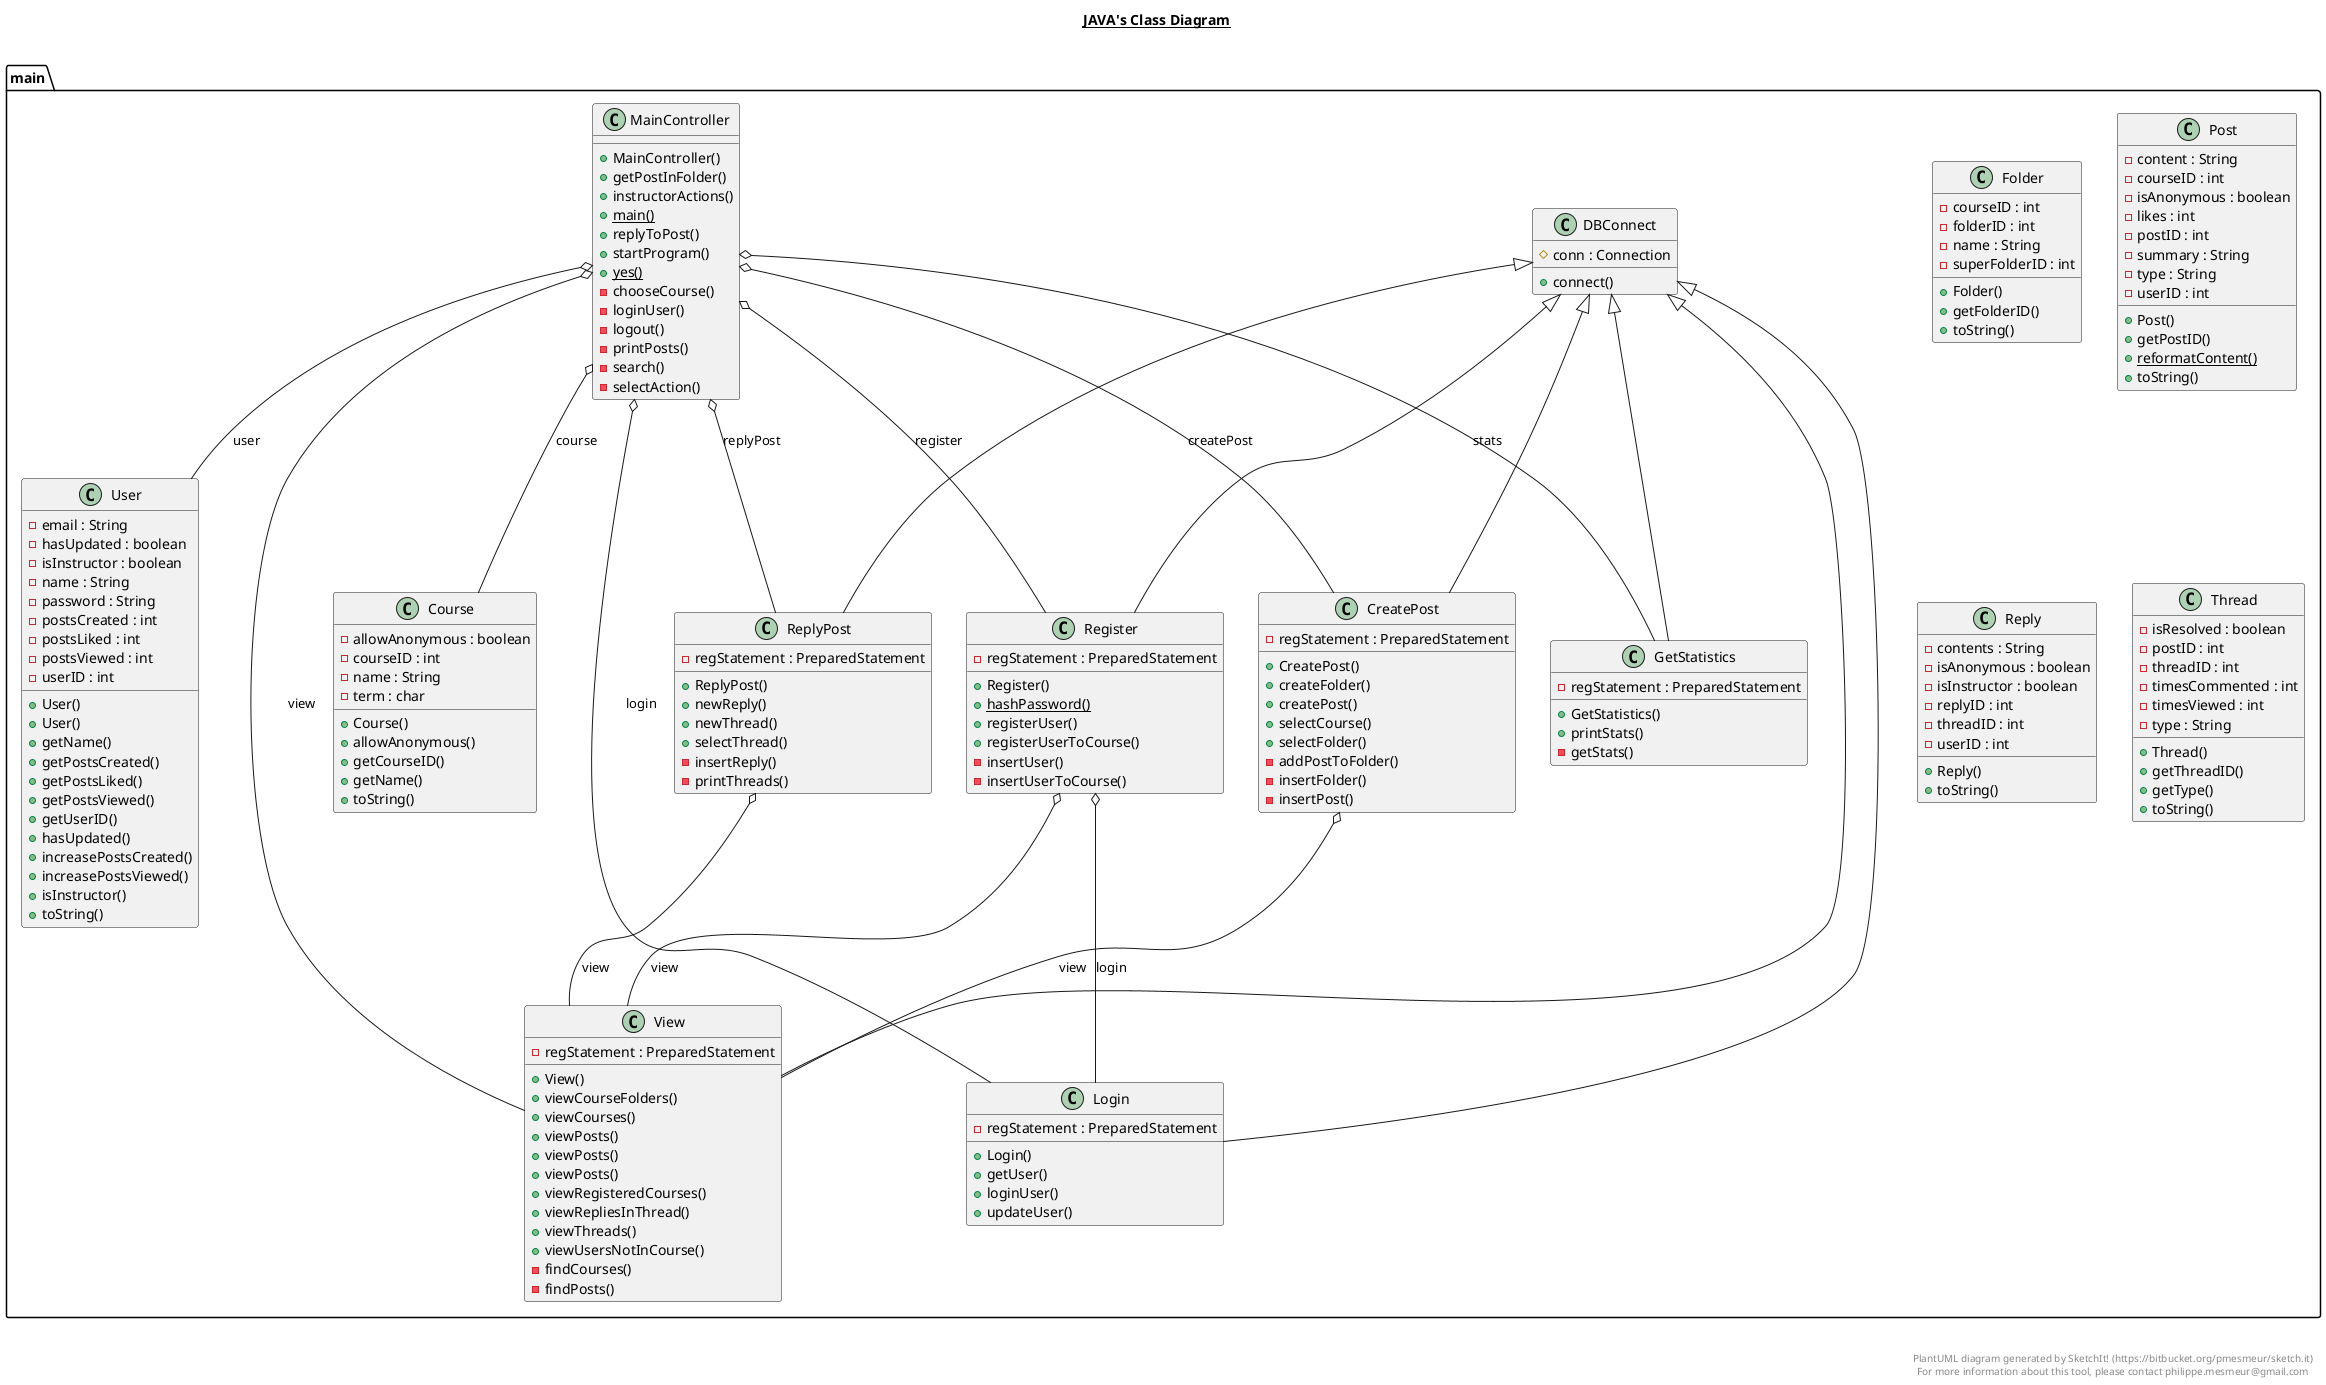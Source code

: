 @startuml

title __JAVA's Class Diagram__\n

  namespace main  {
    class Course {
        - allowAnonymous : boolean
        - courseID : int
        - name : String
        - term : char
        + Course()
        + allowAnonymous()
        + getCourseID()
        + getName()
        + toString()
    }
  }


  namespace main {
    class CreatePost {
        - regStatement : PreparedStatement
        + CreatePost()
        + createFolder()
        + createPost()
        + selectCourse()
        + selectFolder()
        - addPostToFolder()
        - insertFolder()
        - insertPost()
    }
  }


  namespace main{
    class DBConnect {
        # conn : Connection
        + connect()
    }
  }

  namespace main {
    class Folder {
        - courseID : int
        - folderID : int
        - name : String
        - superFolderID : int
        + Folder()
        + getFolderID()
        + toString()
    }
  }


  namespace main {
    class GetStatistics {
        - regStatement : PreparedStatement
        + GetStatistics()
        + printStats()
        - getStats()
    }
  }


  namespace main {
    class Login {
        - regStatement : PreparedStatement
        + Login()
        + getUser()
        + loginUser()
        + updateUser()
    }
  }


  namespace main {
    class MainController {
        + MainController()
        + getPostInFolder()
        + instructorActions()
        {static} + main()
        + replyToPost()
        + startProgram()
        {static} + yes()
        - chooseCourse()
        - loginUser()
        - logout()
        - printPosts()
        - search()
        - selectAction()
    }
  }


  namespace main {
    class Post {
        - content : String
        - courseID : int
        - isAnonymous : boolean
        - likes : int
        - postID : int
        - summary : String
        - type : String
        - userID : int
        + Post()
        + getPostID()
        {static} + reformatContent()
        + toString()
    }
  }


  namespace main {
    class Register {
        - regStatement : PreparedStatement
        + Register()
        {static} + hashPassword()
        + registerUser()
        + registerUserToCourse()
        - insertUser()
        - insertUserToCourse()
    }
  }


  namespace main {
    class Reply {
        - contents : String
        - isAnonymous : boolean
        - isInstructor : boolean
        - replyID : int
        - threadID : int
        - userID : int
        + Reply()
        + toString()
    }
  }


  namespace main {
    class ReplyPost {
        - regStatement : PreparedStatement
        + ReplyPost()
        + newReply()
        + newThread()
        + selectThread()
        - insertReply()
        - printThreads()
    }
  }


  namespace main {
    class Thread {
        - isResolved : boolean
        - postID : int
        - threadID : int
        - timesCommented : int
        - timesViewed : int
        - type : String
        + Thread()
        + getThreadID()
        + getType()
        + toString()
    }
  }


  namespace main {
    class User {
        - email : String
        - hasUpdated : boolean
        - isInstructor : boolean
        - name : String
        - password : String
        - postsCreated : int
        - postsLiked : int
        - postsViewed : int
        - userID : int
        + User()
        + User()
        + getName()
        + getPostsCreated()
        + getPostsLiked()
        + getPostsViewed()
        + getUserID()
        + hasUpdated()
        + increasePostsCreated()
        + increasePostsViewed()
        + isInstructor()
        + toString()
    }
  }


  namespace main {
    class View {
        - regStatement : PreparedStatement
        + View()
        + viewCourseFolders()
        + viewCourses()
        + viewPosts()
        + viewPosts()
        + viewPosts()
        + viewRegisteredCourses()
        + viewRepliesInThread()
        + viewThreads()
        + viewUsersNotInCourse()
        - findCourses()
        - findPosts()
    }
  }

  main.CreatePost -up-|> main.DBConnect
  main.CreatePost o-- main.View : view
  main.GetStatistics -up-|> main.DBConnect
  main.Login -up-|> main.DBConnect
  main.MainController o-- main.Course : course
  main.MainController o-- main.CreatePost : createPost
  main.MainController o-- main.Login : login
  main.MainController o-- main.Register : register
  main.MainController o-- main.ReplyPost : replyPost
  main.MainController o-- main.GetStatistics : stats
  main.MainController o-- main.User : user
  main.MainController o-- main.View : view
  main.Register -up-|> main.DBConnect
  main.Register o-- main.Login : login
  main.Register o-- main.View : view
  main.ReplyPost -up-|> main.DBConnect
  main.ReplyPost o-- main.View : view
  main.View -up-|> main.DBConnect


right footer


PlantUML diagram generated by SketchIt! (https://bitbucket.org/pmesmeur/sketch.it)
For more information about this tool, please contact philippe.mesmeur@gmail.com
endfooter

@enduml
